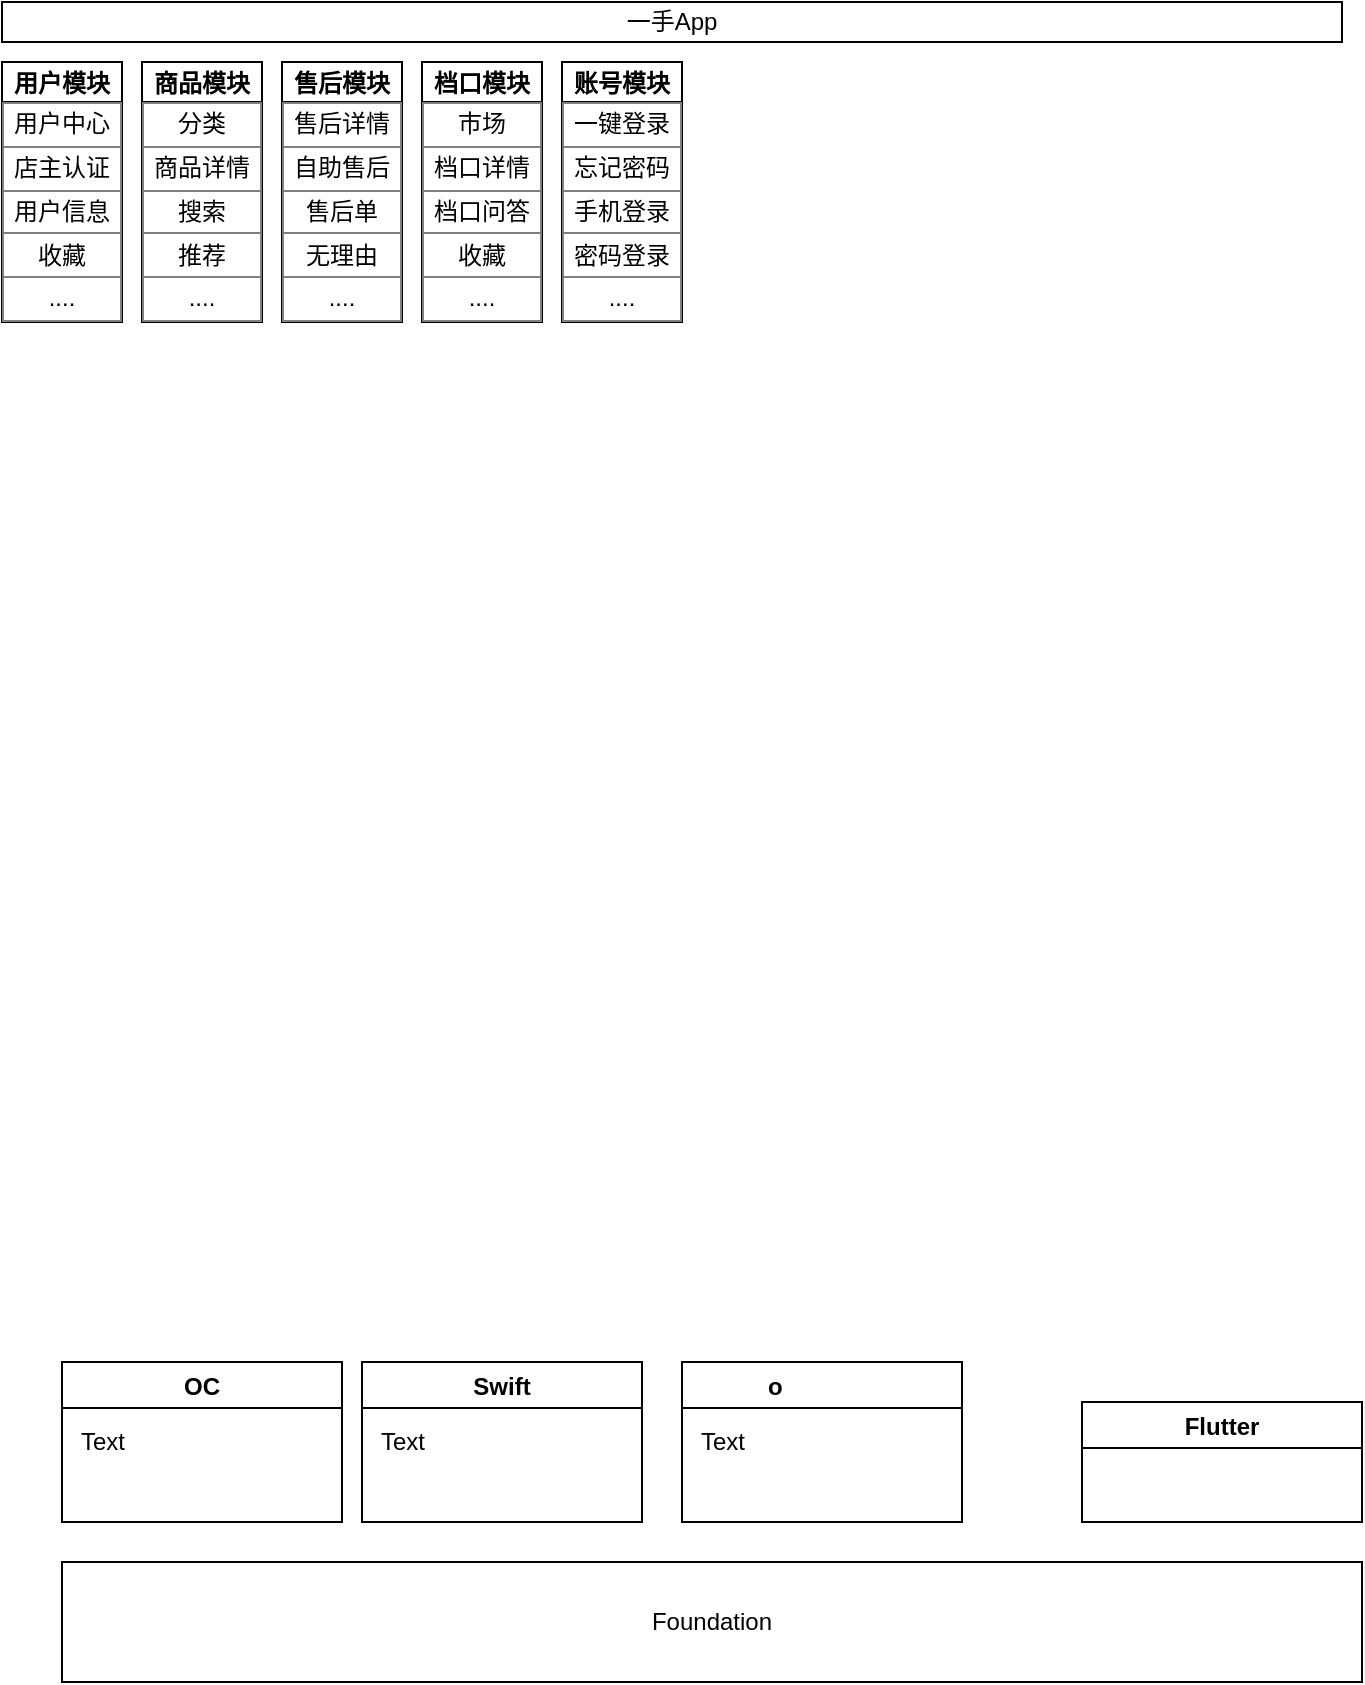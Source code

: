 <mxfile version="14.5.3" type="github">
  <diagram id="prtHgNgQTEPvFCAcTncT" name="Page-1">
    <mxGraphModel dx="316" dy="309" grid="1" gridSize="10" guides="1" tooltips="1" connect="1" arrows="1" fold="1" page="1" pageScale="1" pageWidth="827" pageHeight="1169" math="0" shadow="0">
      <root>
        <mxCell id="0" />
        <mxCell id="1" parent="0" />
        <mxCell id="K6f-uTuAnh2yIxuSVp7x-2" value="Foundation" style="rounded=0;whiteSpace=wrap;html=1;" vertex="1" parent="1">
          <mxGeometry x="120" y="950" width="650" height="60" as="geometry" />
        </mxCell>
        <mxCell id="K6f-uTuAnh2yIxuSVp7x-6" value="OC" style="swimlane;startSize=23;" vertex="1" parent="1">
          <mxGeometry x="120" y="850" width="140" height="80" as="geometry" />
        </mxCell>
        <mxCell id="K6f-uTuAnh2yIxuSVp7x-7" value="Text" style="text;html=1;align=center;verticalAlign=middle;resizable=0;points=[];autosize=1;" vertex="1" parent="K6f-uTuAnh2yIxuSVp7x-6">
          <mxGeometry y="30" width="40" height="20" as="geometry" />
        </mxCell>
        <mxCell id="K6f-uTuAnh2yIxuSVp7x-8" value="Swift" style="swimlane;startSize=23;" vertex="1" parent="1">
          <mxGeometry x="270" y="850" width="140" height="80" as="geometry" />
        </mxCell>
        <mxCell id="K6f-uTuAnh2yIxuSVp7x-9" value="Text" style="text;html=1;align=center;verticalAlign=middle;resizable=0;points=[];autosize=1;" vertex="1" parent="K6f-uTuAnh2yIxuSVp7x-8">
          <mxGeometry y="30" width="40" height="20" as="geometry" />
        </mxCell>
        <mxCell id="K6f-uTuAnh2yIxuSVp7x-10" value="Flutter" style="swimlane;startSize=23;" vertex="1" parent="1">
          <mxGeometry x="630" y="870" width="140" height="60" as="geometry" />
        </mxCell>
        <mxCell id="K6f-uTuAnh2yIxuSVp7x-12" value="o              " style="swimlane;startSize=23;" vertex="1" parent="1">
          <mxGeometry x="430" y="850" width="140" height="80" as="geometry" />
        </mxCell>
        <mxCell id="K6f-uTuAnh2yIxuSVp7x-13" value="Text" style="text;html=1;align=center;verticalAlign=middle;resizable=0;points=[];autosize=1;" vertex="1" parent="K6f-uTuAnh2yIxuSVp7x-12">
          <mxGeometry y="30" width="40" height="20" as="geometry" />
        </mxCell>
        <mxCell id="K6f-uTuAnh2yIxuSVp7x-14" value="一手App" style="rounded=0;whiteSpace=wrap;html=1;" vertex="1" parent="1">
          <mxGeometry x="90" y="170" width="670" height="20" as="geometry" />
        </mxCell>
        <mxCell id="K6f-uTuAnh2yIxuSVp7x-15" value="用户模块" style="swimlane;startSize=20;" vertex="1" parent="1">
          <mxGeometry x="90" y="200" width="60" height="130" as="geometry" />
        </mxCell>
        <mxCell id="K6f-uTuAnh2yIxuSVp7x-28" value="&lt;table border=&quot;1&quot; width=&quot;100%&quot; style=&quot;width: 100% ; height: 100% ; border-collapse: collapse&quot;&gt;&lt;tbody&gt;&lt;tr&gt;&lt;td&gt;用户中心&lt;/td&gt;&lt;/tr&gt;&lt;tr&gt;&lt;td&gt;店主认证&lt;br&gt;&lt;/td&gt;&lt;/tr&gt;&lt;tr&gt;&lt;td&gt;用户信息&lt;/td&gt;&lt;/tr&gt;&lt;tr&gt;&lt;td&gt;收藏&lt;/td&gt;&lt;/tr&gt;&lt;tr&gt;&lt;td&gt;....&lt;/td&gt;&lt;/tr&gt;&lt;/tbody&gt;&lt;/table&gt;" style="text;html=1;strokeColor=none;fillColor=none;overflow=fill;align=center;" vertex="1" parent="K6f-uTuAnh2yIxuSVp7x-15">
          <mxGeometry y="20" width="60" height="110" as="geometry" />
        </mxCell>
        <mxCell id="K6f-uTuAnh2yIxuSVp7x-32" value="商品模块" style="swimlane;startSize=20;" vertex="1" parent="1">
          <mxGeometry x="160" y="200" width="60" height="130" as="geometry" />
        </mxCell>
        <mxCell id="K6f-uTuAnh2yIxuSVp7x-33" value="&lt;table border=&quot;1&quot; width=&quot;100%&quot; style=&quot;width: 100% ; height: 100% ; border-collapse: collapse&quot;&gt;&lt;tbody&gt;&lt;tr&gt;&lt;td&gt;分类&lt;/td&gt;&lt;/tr&gt;&lt;tr&gt;&lt;td&gt;商品详情&lt;/td&gt;&lt;/tr&gt;&lt;tr&gt;&lt;td&gt;搜索&lt;/td&gt;&lt;/tr&gt;&lt;tr&gt;&lt;td&gt;推荐&lt;/td&gt;&lt;/tr&gt;&lt;tr&gt;&lt;td&gt;....&lt;/td&gt;&lt;/tr&gt;&lt;/tbody&gt;&lt;/table&gt;" style="text;html=1;strokeColor=none;fillColor=none;overflow=fill;align=center;" vertex="1" parent="K6f-uTuAnh2yIxuSVp7x-32">
          <mxGeometry y="20" width="60" height="110" as="geometry" />
        </mxCell>
        <mxCell id="K6f-uTuAnh2yIxuSVp7x-35" value="售后模块" style="swimlane;startSize=20;" vertex="1" parent="1">
          <mxGeometry x="230" y="200" width="60" height="130" as="geometry" />
        </mxCell>
        <mxCell id="K6f-uTuAnh2yIxuSVp7x-36" value="&lt;table border=&quot;1&quot; width=&quot;100%&quot; style=&quot;width: 100% ; height: 100% ; border-collapse: collapse&quot;&gt;&lt;tbody&gt;&lt;tr&gt;&lt;td&gt;售后详情&lt;/td&gt;&lt;/tr&gt;&lt;tr&gt;&lt;td&gt;自助售后&lt;/td&gt;&lt;/tr&gt;&lt;tr&gt;&lt;td&gt;售后单&lt;/td&gt;&lt;/tr&gt;&lt;tr&gt;&lt;td&gt;无理由&lt;/td&gt;&lt;/tr&gt;&lt;tr&gt;&lt;td&gt;....&lt;/td&gt;&lt;/tr&gt;&lt;/tbody&gt;&lt;/table&gt;" style="text;html=1;strokeColor=none;fillColor=none;overflow=fill;align=center;" vertex="1" parent="K6f-uTuAnh2yIxuSVp7x-35">
          <mxGeometry y="20" width="60" height="110" as="geometry" />
        </mxCell>
        <mxCell id="K6f-uTuAnh2yIxuSVp7x-39" value="档口模块" style="swimlane;startSize=20;" vertex="1" parent="1">
          <mxGeometry x="300" y="200" width="60" height="130" as="geometry">
            <mxRectangle x="300" y="200" width="80" height="20" as="alternateBounds" />
          </mxGeometry>
        </mxCell>
        <mxCell id="K6f-uTuAnh2yIxuSVp7x-40" value="&lt;table border=&quot;1&quot; width=&quot;100%&quot; style=&quot;width: 100% ; height: 100% ; border-collapse: collapse&quot;&gt;&lt;tbody&gt;&lt;tr&gt;&lt;td&gt;市场&lt;/td&gt;&lt;/tr&gt;&lt;tr&gt;&lt;td&gt;档口详情&lt;/td&gt;&lt;/tr&gt;&lt;tr&gt;&lt;td&gt;档口问答&lt;/td&gt;&lt;/tr&gt;&lt;tr&gt;&lt;td&gt;收藏&lt;/td&gt;&lt;/tr&gt;&lt;tr&gt;&lt;td&gt;....&lt;/td&gt;&lt;/tr&gt;&lt;/tbody&gt;&lt;/table&gt;" style="text;html=1;strokeColor=none;fillColor=none;overflow=fill;align=center;" vertex="1" parent="K6f-uTuAnh2yIxuSVp7x-39">
          <mxGeometry y="20" width="60" height="110" as="geometry" />
        </mxCell>
        <mxCell id="K6f-uTuAnh2yIxuSVp7x-41" value="账号模块" style="swimlane;startSize=20;" vertex="1" parent="1">
          <mxGeometry x="370" y="200" width="60" height="130" as="geometry" />
        </mxCell>
        <mxCell id="K6f-uTuAnh2yIxuSVp7x-42" value="&lt;table border=&quot;1&quot; width=&quot;100%&quot; style=&quot;width: 100% ; height: 100% ; border-collapse: collapse&quot;&gt;&lt;tbody&gt;&lt;tr&gt;&lt;td&gt;一键登录&lt;/td&gt;&lt;/tr&gt;&lt;tr&gt;&lt;td&gt;忘记密码&lt;/td&gt;&lt;/tr&gt;&lt;tr&gt;&lt;td&gt;手机登录&lt;/td&gt;&lt;/tr&gt;&lt;tr&gt;&lt;td&gt;密码登录&lt;/td&gt;&lt;/tr&gt;&lt;tr&gt;&lt;td&gt;....&lt;/td&gt;&lt;/tr&gt;&lt;/tbody&gt;&lt;/table&gt;" style="text;html=1;strokeColor=none;fillColor=none;overflow=fill;align=center;" vertex="1" parent="K6f-uTuAnh2yIxuSVp7x-41">
          <mxGeometry y="20" width="60" height="110" as="geometry" />
        </mxCell>
      </root>
    </mxGraphModel>
  </diagram>
</mxfile>
